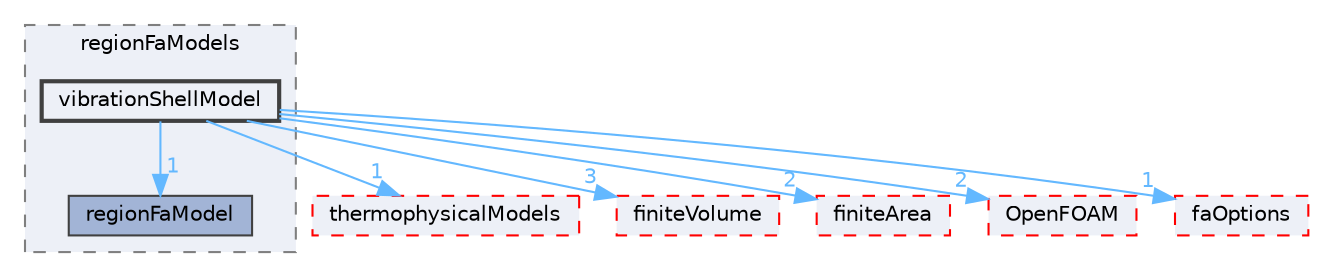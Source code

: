 digraph "src/regionFaModels/vibrationShellModel"
{
 // LATEX_PDF_SIZE
  bgcolor="transparent";
  edge [fontname=Helvetica,fontsize=10,labelfontname=Helvetica,labelfontsize=10];
  node [fontname=Helvetica,fontsize=10,shape=box,height=0.2,width=0.4];
  compound=true
  subgraph clusterdir_256e80909904544129a5af4b82e274ea {
    graph [ bgcolor="#edf0f7", pencolor="grey50", label="regionFaModels", fontname=Helvetica,fontsize=10 style="filled,dashed", URL="dir_256e80909904544129a5af4b82e274ea.html",tooltip=""]
  dir_55fa90e244852d143cc0ad573d47bbe2 [label="regionFaModel", fillcolor="#a2b4d6", color="grey25", style="filled", URL="dir_55fa90e244852d143cc0ad573d47bbe2.html",tooltip=""];
  dir_faaa042cf41378294583cc3f5d41ae1c [label="vibrationShellModel", fillcolor="#edf0f7", color="grey25", style="filled,bold", URL="dir_faaa042cf41378294583cc3f5d41ae1c.html",tooltip=""];
  }
  dir_2778d089ec5c4f66810b11f753867003 [label="thermophysicalModels", fillcolor="#edf0f7", color="red", style="filled,dashed", URL="dir_2778d089ec5c4f66810b11f753867003.html",tooltip=""];
  dir_9bd15774b555cf7259a6fa18f99fe99b [label="finiteVolume", fillcolor="#edf0f7", color="red", style="filled,dashed", URL="dir_9bd15774b555cf7259a6fa18f99fe99b.html",tooltip=""];
  dir_b69a9eadfe761c231b266ce918b218a5 [label="finiteArea", fillcolor="#edf0f7", color="red", style="filled,dashed", URL="dir_b69a9eadfe761c231b266ce918b218a5.html",tooltip=""];
  dir_c5473ff19b20e6ec4dfe5c310b3778a8 [label="OpenFOAM", fillcolor="#edf0f7", color="red", style="filled,dashed", URL="dir_c5473ff19b20e6ec4dfe5c310b3778a8.html",tooltip=""];
  dir_c5d238009286ab840cfa5e12a5bdde5f [label="faOptions", fillcolor="#edf0f7", color="red", style="filled,dashed", URL="dir_c5d238009286ab840cfa5e12a5bdde5f.html",tooltip=""];
  dir_faaa042cf41378294583cc3f5d41ae1c->dir_2778d089ec5c4f66810b11f753867003 [headlabel="1", labeldistance=1.5 headhref="dir_004273_004022.html" href="dir_004273_004022.html" color="steelblue1" fontcolor="steelblue1"];
  dir_faaa042cf41378294583cc3f5d41ae1c->dir_55fa90e244852d143cc0ad573d47bbe2 [headlabel="1", labeldistance=1.5 headhref="dir_004273_003286.html" href="dir_004273_003286.html" color="steelblue1" fontcolor="steelblue1"];
  dir_faaa042cf41378294583cc3f5d41ae1c->dir_9bd15774b555cf7259a6fa18f99fe99b [headlabel="3", labeldistance=1.5 headhref="dir_004273_001387.html" href="dir_004273_001387.html" color="steelblue1" fontcolor="steelblue1"];
  dir_faaa042cf41378294583cc3f5d41ae1c->dir_b69a9eadfe761c231b266ce918b218a5 [headlabel="2", labeldistance=1.5 headhref="dir_004273_001385.html" href="dir_004273_001385.html" color="steelblue1" fontcolor="steelblue1"];
  dir_faaa042cf41378294583cc3f5d41ae1c->dir_c5473ff19b20e6ec4dfe5c310b3778a8 [headlabel="2", labeldistance=1.5 headhref="dir_004273_002695.html" href="dir_004273_002695.html" color="steelblue1" fontcolor="steelblue1"];
  dir_faaa042cf41378294583cc3f5d41ae1c->dir_c5d238009286ab840cfa5e12a5bdde5f [headlabel="1", labeldistance=1.5 headhref="dir_004273_001303.html" href="dir_004273_001303.html" color="steelblue1" fontcolor="steelblue1"];
}

